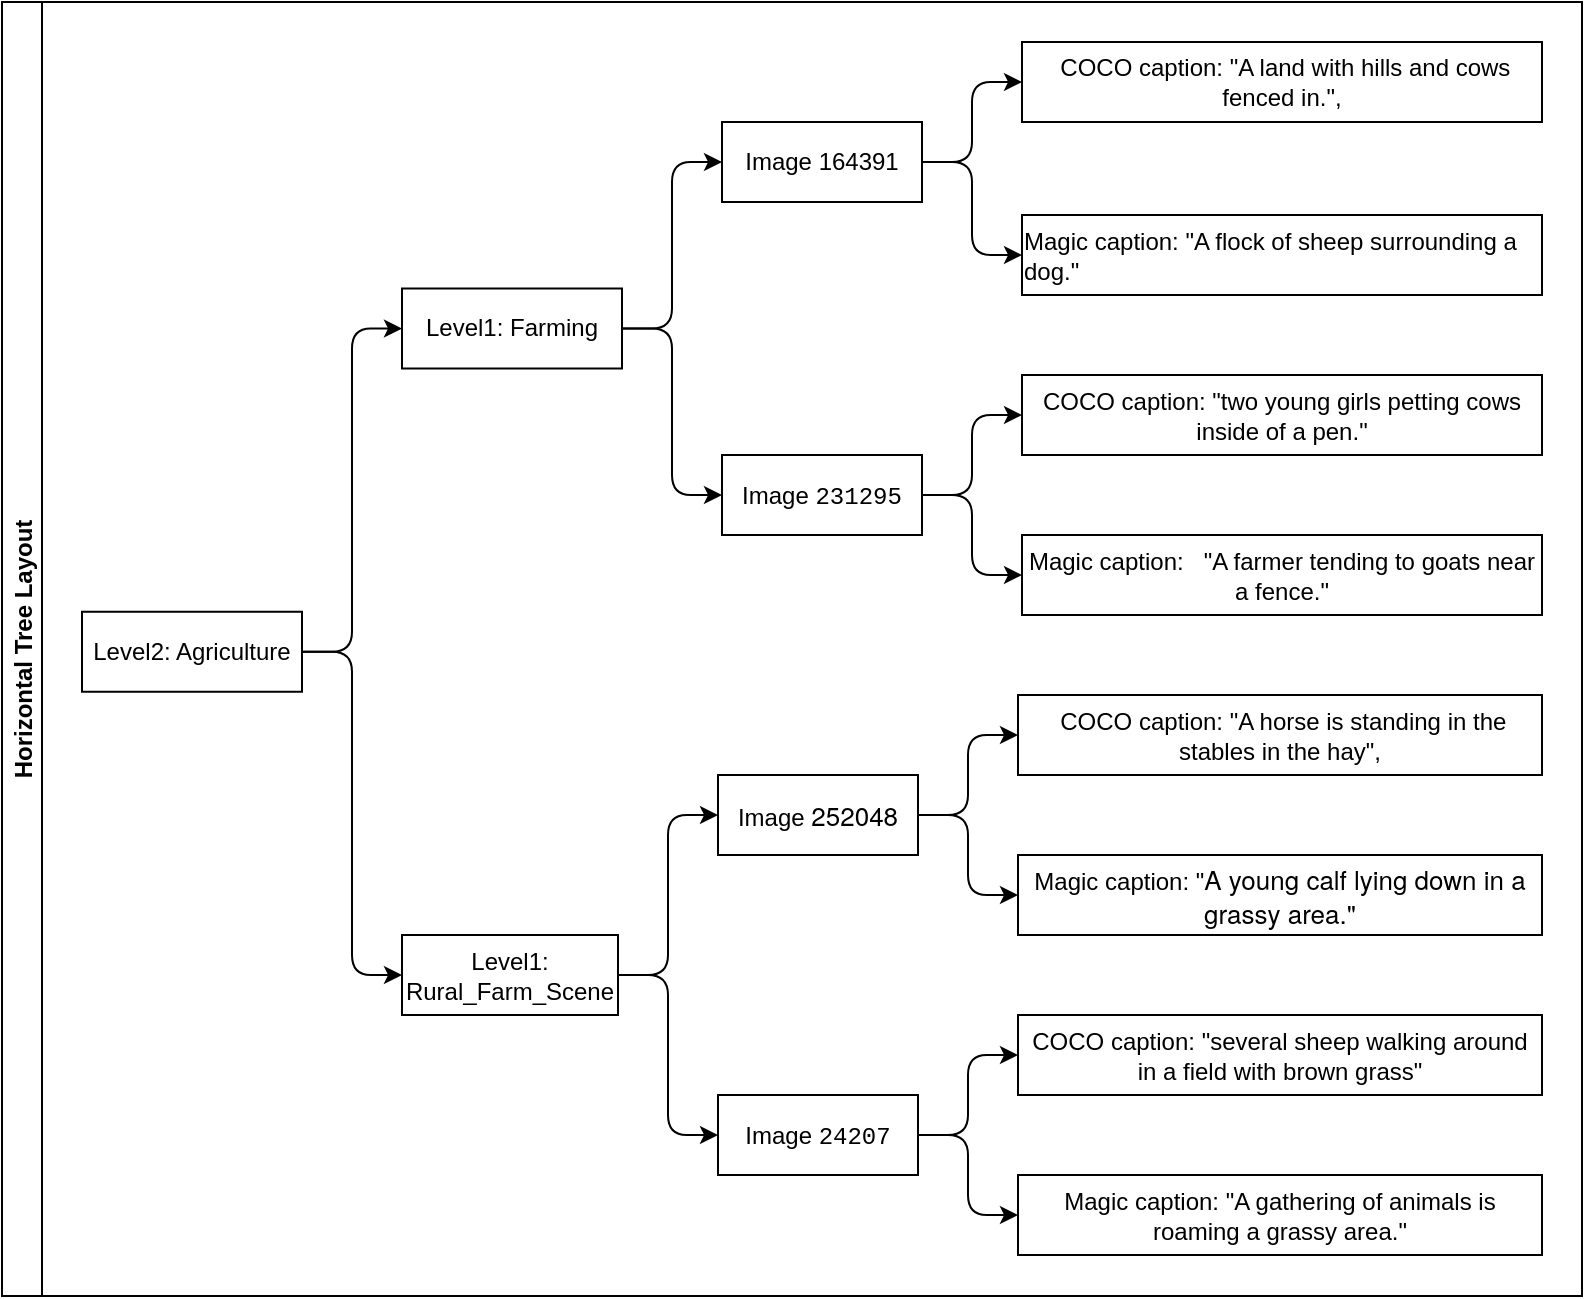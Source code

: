 <mxfile version="27.0.4">
  <diagram name="Page-1" id="aMW8QNcONcbsNZGnDt1u">
    <mxGraphModel dx="954" dy="711" grid="1" gridSize="10" guides="1" tooltips="1" connect="1" arrows="1" fold="1" page="1" pageScale="1" pageWidth="827" pageHeight="1169" math="0" shadow="0">
      <root>
        <mxCell id="0" />
        <mxCell id="1" parent="0" />
        <mxCell id="16Ef0tQJpmEr65YTbddK-4" value="Horizontal Tree Layout" style="swimlane;startSize=20;horizontal=0;childLayout=treeLayout;horizontalTree=1;sortEdges=1;resizable=0;containerType=tree;fontSize=12;" parent="1" vertex="1">
          <mxGeometry x="30" y="100" width="790" height="647" as="geometry" />
        </mxCell>
        <mxCell id="16Ef0tQJpmEr65YTbddK-5" value="Level2: Agriculture" style="whiteSpace=wrap;html=1;" parent="16Ef0tQJpmEr65YTbddK-4" vertex="1">
          <mxGeometry x="40" y="304.875" width="110" height="40" as="geometry" />
        </mxCell>
        <mxCell id="16Ef0tQJpmEr65YTbddK-6" value="Level1: Farming" style="whiteSpace=wrap;html=1;" parent="16Ef0tQJpmEr65YTbddK-4" vertex="1">
          <mxGeometry x="200" y="143.25" width="110" height="40" as="geometry" />
        </mxCell>
        <mxCell id="16Ef0tQJpmEr65YTbddK-7" value="" style="edgeStyle=elbowEdgeStyle;elbow=horizontal;html=1;rounded=1;curved=0;sourcePerimeterSpacing=0;targetPerimeterSpacing=0;startSize=6;endSize=6;" parent="16Ef0tQJpmEr65YTbddK-4" source="16Ef0tQJpmEr65YTbddK-5" target="16Ef0tQJpmEr65YTbddK-6" edge="1">
          <mxGeometry relative="1" as="geometry" />
        </mxCell>
        <mxCell id="16Ef0tQJpmEr65YTbddK-8" value="Level1: Rural_Farm_Scene" style="whiteSpace=wrap;html=1;" parent="16Ef0tQJpmEr65YTbddK-4" vertex="1">
          <mxGeometry x="200" y="466.5" width="108" height="40" as="geometry" />
        </mxCell>
        <mxCell id="16Ef0tQJpmEr65YTbddK-9" value="" style="edgeStyle=elbowEdgeStyle;elbow=horizontal;html=1;rounded=1;curved=0;sourcePerimeterSpacing=0;targetPerimeterSpacing=0;startSize=6;endSize=6;" parent="16Ef0tQJpmEr65YTbddK-4" source="16Ef0tQJpmEr65YTbddK-5" target="16Ef0tQJpmEr65YTbddK-8" edge="1">
          <mxGeometry relative="1" as="geometry" />
        </mxCell>
        <mxCell id="16Ef0tQJpmEr65YTbddK-15" value="" style="edgeStyle=elbowEdgeStyle;elbow=horizontal;html=1;rounded=1;curved=0;sourcePerimeterSpacing=0;targetPerimeterSpacing=0;startSize=6;endSize=6;" parent="16Ef0tQJpmEr65YTbddK-4" source="16Ef0tQJpmEr65YTbddK-6" target="16Ef0tQJpmEr65YTbddK-16" edge="1">
          <mxGeometry relative="1" as="geometry">
            <mxPoint x="170" y="-775.17" as="sourcePoint" />
          </mxGeometry>
        </mxCell>
        <mxCell id="16Ef0tQJpmEr65YTbddK-16" value="&lt;p class=&quot;p1&quot;&gt;Image &lt;span class=&quot;s1&quot;&gt;164391&lt;/span&gt;&lt;/p&gt;" style="whiteSpace=wrap;html=1;" parent="16Ef0tQJpmEr65YTbddK-4" vertex="1">
          <mxGeometry x="360" y="60.0" width="100" height="40" as="geometry" />
        </mxCell>
        <mxCell id="16Ef0tQJpmEr65YTbddK-17" value="" style="edgeStyle=elbowEdgeStyle;elbow=horizontal;html=1;rounded=1;curved=0;sourcePerimeterSpacing=0;targetPerimeterSpacing=0;startSize=6;endSize=6;" parent="16Ef0tQJpmEr65YTbddK-4" source="16Ef0tQJpmEr65YTbddK-8" target="16Ef0tQJpmEr65YTbddK-18" edge="1">
          <mxGeometry relative="1" as="geometry">
            <mxPoint x="170" y="-775.17" as="sourcePoint" />
          </mxGeometry>
        </mxCell>
        <mxCell id="16Ef0tQJpmEr65YTbddK-18" value="Image&amp;nbsp;&lt;span style=&quot;font-family: &amp;quot;Helvetica Neue&amp;quot;; font-size: 13px; text-align: start; background-color: transparent; color: light-dark(rgb(0, 0, 0), rgb(255, 255, 255));&quot;&gt;252048&lt;/span&gt;" style="whiteSpace=wrap;html=1;" parent="16Ef0tQJpmEr65YTbddK-4" vertex="1">
          <mxGeometry x="358" y="386.5" width="100" height="40" as="geometry" />
        </mxCell>
        <mxCell id="16Ef0tQJpmEr65YTbddK-21" value="" style="edgeStyle=elbowEdgeStyle;elbow=horizontal;html=1;rounded=1;curved=0;sourcePerimeterSpacing=0;targetPerimeterSpacing=0;startSize=6;endSize=6;" parent="16Ef0tQJpmEr65YTbddK-4" source="16Ef0tQJpmEr65YTbddK-16" target="16Ef0tQJpmEr65YTbddK-22" edge="1">
          <mxGeometry relative="1" as="geometry">
            <mxPoint x="320" y="-718.17" as="sourcePoint" />
          </mxGeometry>
        </mxCell>
        <mxCell id="16Ef0tQJpmEr65YTbddK-22" value="&lt;p class=&quot;p1&quot;&gt;&amp;nbsp;COCO caption: &quot;A land with hills and cows fenced in.&quot;,&lt;/p&gt;" style="whiteSpace=wrap;html=1;" parent="16Ef0tQJpmEr65YTbddK-4" vertex="1">
          <mxGeometry x="510" y="20" width="260" height="40" as="geometry" />
        </mxCell>
        <mxCell id="16Ef0tQJpmEr65YTbddK-23" value="" style="edgeStyle=elbowEdgeStyle;elbow=horizontal;html=1;rounded=1;curved=0;sourcePerimeterSpacing=0;targetPerimeterSpacing=0;startSize=6;endSize=6;" parent="16Ef0tQJpmEr65YTbddK-4" source="16Ef0tQJpmEr65YTbddK-16" target="16Ef0tQJpmEr65YTbddK-24" edge="1">
          <mxGeometry relative="1" as="geometry">
            <mxPoint x="320" y="-692.79" as="sourcePoint" />
          </mxGeometry>
        </mxCell>
        <mxCell id="16Ef0tQJpmEr65YTbddK-24" value="&lt;p style=&quot;text-align: start;&quot; class=&quot;p1&quot;&gt;Magic caption: &quot;A flock of sheep surrounding a dog.&quot;&lt;/p&gt;" style="whiteSpace=wrap;html=1;" parent="16Ef0tQJpmEr65YTbddK-4" vertex="1">
          <mxGeometry x="510" y="106.5" width="260" height="40" as="geometry" />
        </mxCell>
        <mxCell id="16Ef0tQJpmEr65YTbddK-25" value="" style="edgeStyle=elbowEdgeStyle;elbow=horizontal;html=1;rounded=1;curved=0;sourcePerimeterSpacing=0;targetPerimeterSpacing=0;startSize=6;endSize=6;" parent="16Ef0tQJpmEr65YTbddK-4" source="16Ef0tQJpmEr65YTbddK-6" target="16Ef0tQJpmEr65YTbddK-26" edge="1">
          <mxGeometry relative="1" as="geometry">
            <mxPoint x="170" y="-541.17" as="sourcePoint" />
          </mxGeometry>
        </mxCell>
        <mxCell id="16Ef0tQJpmEr65YTbddK-26" value="Image&amp;nbsp;&lt;span style=&quot;background-color: rgb(255, 255, 255); font-family: Menlo, Monaco, &amp;quot;Courier New&amp;quot;, monospace; white-space: pre; color: light-dark(rgb(0, 0, 0), rgb(255, 255, 255));&quot;&gt;231295&lt;/span&gt;" style="whiteSpace=wrap;html=1;" parent="16Ef0tQJpmEr65YTbddK-4" vertex="1">
          <mxGeometry x="360" y="226.5" width="100" height="40" as="geometry" />
        </mxCell>
        <mxCell id="16Ef0tQJpmEr65YTbddK-27" value="" style="edgeStyle=elbowEdgeStyle;elbow=horizontal;html=1;rounded=1;curved=0;sourcePerimeterSpacing=0;targetPerimeterSpacing=0;startSize=6;endSize=6;" parent="16Ef0tQJpmEr65YTbddK-4" source="16Ef0tQJpmEr65YTbddK-26" target="16Ef0tQJpmEr65YTbddK-28" edge="1">
          <mxGeometry relative="1" as="geometry">
            <mxPoint x="320" y="-435.35" as="sourcePoint" />
          </mxGeometry>
        </mxCell>
        <mxCell id="16Ef0tQJpmEr65YTbddK-28" value="COCO caption: &quot;two young girls petting cows inside of a pen.&quot;" style="whiteSpace=wrap;html=1;" parent="16Ef0tQJpmEr65YTbddK-4" vertex="1">
          <mxGeometry x="510" y="186.5" width="260" height="40" as="geometry" />
        </mxCell>
        <mxCell id="16Ef0tQJpmEr65YTbddK-29" value="" style="edgeStyle=elbowEdgeStyle;elbow=horizontal;html=1;rounded=1;curved=0;sourcePerimeterSpacing=0;targetPerimeterSpacing=0;startSize=6;endSize=6;" parent="16Ef0tQJpmEr65YTbddK-4" source="16Ef0tQJpmEr65YTbddK-26" target="16Ef0tQJpmEr65YTbddK-30" edge="1">
          <mxGeometry relative="1" as="geometry">
            <mxPoint x="320" y="-438.325" as="sourcePoint" />
          </mxGeometry>
        </mxCell>
        <mxCell id="16Ef0tQJpmEr65YTbddK-30" value="Magic&amp;nbsp;caption:&amp;nbsp;&amp;nbsp;&amp;nbsp;&quot;A farmer tending to goats near a fence.&quot;" style="whiteSpace=wrap;html=1;" parent="16Ef0tQJpmEr65YTbddK-4" vertex="1">
          <mxGeometry x="510" y="266.5" width="260" height="40" as="geometry" />
        </mxCell>
        <mxCell id="16Ef0tQJpmEr65YTbddK-31" value="" style="edgeStyle=elbowEdgeStyle;elbow=horizontal;html=1;rounded=1;curved=0;sourcePerimeterSpacing=0;targetPerimeterSpacing=0;startSize=6;endSize=6;" parent="16Ef0tQJpmEr65YTbddK-4" source="16Ef0tQJpmEr65YTbddK-18" target="16Ef0tQJpmEr65YTbddK-32" edge="1">
          <mxGeometry relative="1" as="geometry">
            <mxPoint x="322" y="-32.95" as="sourcePoint" />
          </mxGeometry>
        </mxCell>
        <mxCell id="16Ef0tQJpmEr65YTbddK-32" value="&amp;nbsp;COCO caption: &quot;A horse is standing in the stables in the hay&quot;," style="whiteSpace=wrap;html=1;" parent="16Ef0tQJpmEr65YTbddK-4" vertex="1">
          <mxGeometry x="508" y="346.5" width="262" height="40" as="geometry" />
        </mxCell>
        <mxCell id="16Ef0tQJpmEr65YTbddK-35" value="" style="edgeStyle=elbowEdgeStyle;elbow=horizontal;html=1;rounded=1;curved=0;sourcePerimeterSpacing=0;targetPerimeterSpacing=0;startSize=6;endSize=6;" parent="16Ef0tQJpmEr65YTbddK-4" source="16Ef0tQJpmEr65YTbddK-8" target="16Ef0tQJpmEr65YTbddK-36" edge="1">
          <mxGeometry relative="1" as="geometry">
            <mxPoint x="322" y="-31.75" as="sourcePoint" />
          </mxGeometry>
        </mxCell>
        <mxCell id="16Ef0tQJpmEr65YTbddK-36" value="Image&amp;nbsp;&lt;span style=&quot;background-color: rgb(255, 255, 255); font-family: Menlo, Monaco, &amp;quot;Courier New&amp;quot;, monospace; white-space: pre; color: light-dark(rgb(0, 0, 0), rgb(255, 255, 255));&quot;&gt;24207&lt;/span&gt;" style="whiteSpace=wrap;html=1;" parent="16Ef0tQJpmEr65YTbddK-4" vertex="1">
          <mxGeometry x="358" y="546.5" width="100" height="40" as="geometry" />
        </mxCell>
        <mxCell id="16Ef0tQJpmEr65YTbddK-38" value="" style="edgeStyle=elbowEdgeStyle;elbow=horizontal;html=1;rounded=1;curved=0;sourcePerimeterSpacing=0;targetPerimeterSpacing=0;startSize=6;endSize=6;" parent="16Ef0tQJpmEr65YTbddK-4" source="16Ef0tQJpmEr65YTbddK-36" target="16Ef0tQJpmEr65YTbddK-39" edge="1">
          <mxGeometry relative="1" as="geometry">
            <mxPoint x="328" y="253.625" as="sourcePoint" />
          </mxGeometry>
        </mxCell>
        <mxCell id="16Ef0tQJpmEr65YTbddK-39" value="COCO caption: &quot;several sheep walking around in a field with brown grass&quot;" style="whiteSpace=wrap;html=1;" parent="16Ef0tQJpmEr65YTbddK-4" vertex="1">
          <mxGeometry x="508" y="506.5" width="262" height="40" as="geometry" />
        </mxCell>
        <mxCell id="16Ef0tQJpmEr65YTbddK-40" value="" style="edgeStyle=elbowEdgeStyle;elbow=horizontal;html=1;rounded=1;curved=0;sourcePerimeterSpacing=0;targetPerimeterSpacing=0;startSize=6;endSize=6;" parent="16Ef0tQJpmEr65YTbddK-4" source="16Ef0tQJpmEr65YTbddK-18" target="16Ef0tQJpmEr65YTbddK-41" edge="1">
          <mxGeometry relative="1" as="geometry">
            <mxPoint x="478" y="213.625" as="sourcePoint" />
          </mxGeometry>
        </mxCell>
        <mxCell id="16Ef0tQJpmEr65YTbddK-41" value="Magic&amp;nbsp;caption: &quot;&lt;span style=&quot;font-family: &amp;quot;Helvetica Neue&amp;quot;; font-size: 13px; text-align: start; background-color: transparent; color: light-dark(rgb(0, 0, 0), rgb(255, 255, 255));&quot;&gt;A young calf lying down in a grassy area.&quot;&lt;/span&gt;" style="whiteSpace=wrap;html=1;" parent="16Ef0tQJpmEr65YTbddK-4" vertex="1">
          <mxGeometry x="508" y="426.5" width="262" height="40" as="geometry" />
        </mxCell>
        <mxCell id="16Ef0tQJpmEr65YTbddK-42" value="" style="edgeStyle=elbowEdgeStyle;elbow=horizontal;html=1;rounded=1;curved=0;sourcePerimeterSpacing=0;targetPerimeterSpacing=0;startSize=6;endSize=6;" parent="16Ef0tQJpmEr65YTbddK-4" source="16Ef0tQJpmEr65YTbddK-36" target="16Ef0tQJpmEr65YTbddK-43" edge="1">
          <mxGeometry relative="1" as="geometry">
            <mxPoint x="478" y="639.0" as="sourcePoint" />
          </mxGeometry>
        </mxCell>
        <mxCell id="16Ef0tQJpmEr65YTbddK-43" value="Magic&amp;nbsp;caption: &quot;A gathering of animals is roaming a grassy area.&quot;" style="whiteSpace=wrap;html=1;" parent="16Ef0tQJpmEr65YTbddK-4" vertex="1">
          <mxGeometry x="508" y="586.5" width="262" height="40" as="geometry" />
        </mxCell>
      </root>
    </mxGraphModel>
  </diagram>
</mxfile>
